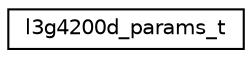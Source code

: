 digraph "Graphical Class Hierarchy"
{
 // LATEX_PDF_SIZE
  edge [fontname="Helvetica",fontsize="10",labelfontname="Helvetica",labelfontsize="10"];
  node [fontname="Helvetica",fontsize="10",shape=record];
  rankdir="LR";
  Node0 [label="l3g4200d_params_t",height=0.2,width=0.4,color="black", fillcolor="white", style="filled",URL="$structl3g4200d__params__t.html",tooltip="Device initialization parameters."];
}
